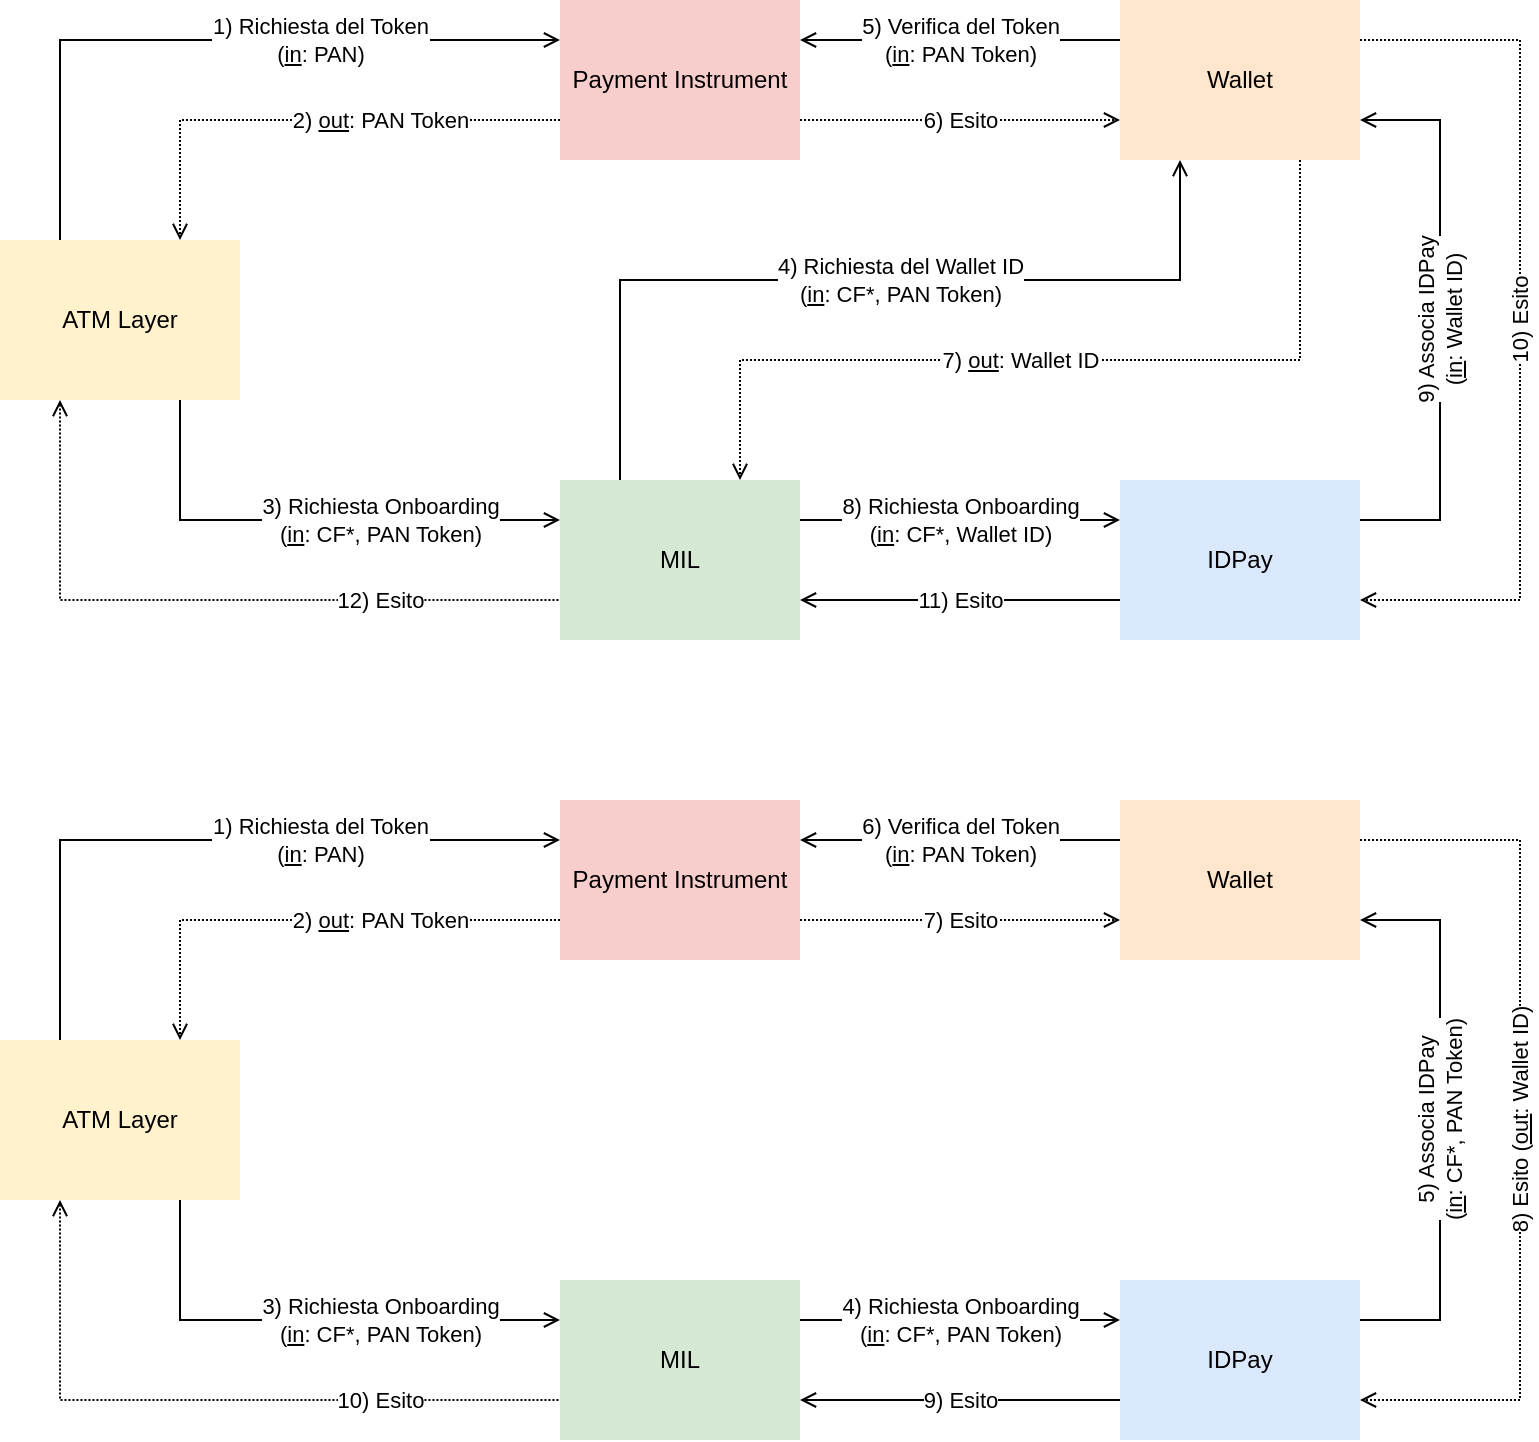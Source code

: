 <mxfile version="22.0.2" type="device">
  <diagram name="Pagina-1" id="RqrObTrxF4ZsdhfSWzky">
    <mxGraphModel dx="1364" dy="768" grid="1" gridSize="10" guides="1" tooltips="1" connect="1" arrows="1" fold="1" page="1" pageScale="1" pageWidth="827" pageHeight="1169" math="0" shadow="0">
      <root>
        <mxCell id="0" />
        <mxCell id="1" parent="0" />
        <mxCell id="dJeq5VWZDyjKzvkrtB2s-1" value="ATM Layer" style="rounded=0;whiteSpace=wrap;html=1;fillColor=#fff2cc;strokeColor=none;" vertex="1" parent="1">
          <mxGeometry x="40" y="160" width="120" height="80" as="geometry" />
        </mxCell>
        <mxCell id="dJeq5VWZDyjKzvkrtB2s-2" value="MIL" style="rounded=0;whiteSpace=wrap;html=1;fillColor=#d5e8d4;strokeColor=none;" vertex="1" parent="1">
          <mxGeometry x="320" y="280" width="120" height="80" as="geometry" />
        </mxCell>
        <mxCell id="dJeq5VWZDyjKzvkrtB2s-3" value="Payment Instrument" style="rounded=0;whiteSpace=wrap;html=1;fillColor=#f8cecc;strokeColor=none;" vertex="1" parent="1">
          <mxGeometry x="320" y="40" width="120" height="80" as="geometry" />
        </mxCell>
        <mxCell id="dJeq5VWZDyjKzvkrtB2s-4" value="Wallet" style="rounded=0;whiteSpace=wrap;html=1;fillColor=#ffe6cc;strokeColor=none;" vertex="1" parent="1">
          <mxGeometry x="600" y="40" width="120" height="80" as="geometry" />
        </mxCell>
        <mxCell id="dJeq5VWZDyjKzvkrtB2s-5" value="IDPay" style="rounded=0;whiteSpace=wrap;html=1;fillColor=#dae8fc;strokeColor=none;" vertex="1" parent="1">
          <mxGeometry x="600" y="280" width="120" height="80" as="geometry" />
        </mxCell>
        <mxCell id="dJeq5VWZDyjKzvkrtB2s-6" value="1) Richiesta del Token&lt;br&gt;(&lt;u&gt;in&lt;/u&gt;: PAN)" style="endArrow=open;html=1;rounded=0;exitX=0.25;exitY=0;exitDx=0;exitDy=0;entryX=0;entryY=0.25;entryDx=0;entryDy=0;edgeStyle=orthogonalEdgeStyle;endFill=0;" edge="1" parent="1" source="dJeq5VWZDyjKzvkrtB2s-1" target="dJeq5VWZDyjKzvkrtB2s-3">
          <mxGeometry x="0.314" width="50" height="50" relative="1" as="geometry">
            <mxPoint x="390" y="420" as="sourcePoint" />
            <mxPoint x="440" y="370" as="targetPoint" />
            <mxPoint as="offset" />
          </mxGeometry>
        </mxCell>
        <mxCell id="dJeq5VWZDyjKzvkrtB2s-7" value="2) &lt;u&gt;out&lt;/u&gt;: PAN Token" style="endArrow=open;html=1;rounded=0;exitX=0;exitY=0.75;exitDx=0;exitDy=0;entryX=0.75;entryY=0;entryDx=0;entryDy=0;edgeStyle=orthogonalEdgeStyle;endFill=0;dashed=1;dashPattern=1 1;" edge="1" parent="1" source="dJeq5VWZDyjKzvkrtB2s-3" target="dJeq5VWZDyjKzvkrtB2s-1">
          <mxGeometry x="-0.28" width="50" height="50" relative="1" as="geometry">
            <mxPoint x="80" y="170" as="sourcePoint" />
            <mxPoint x="330" y="110" as="targetPoint" />
            <mxPoint as="offset" />
          </mxGeometry>
        </mxCell>
        <mxCell id="dJeq5VWZDyjKzvkrtB2s-8" value="12) Esito" style="endArrow=none;html=1;rounded=0;exitX=0.25;exitY=1;exitDx=0;exitDy=0;entryX=0;entryY=0.75;entryDx=0;entryDy=0;edgeStyle=orthogonalEdgeStyle;startArrow=open;startFill=0;endFill=0;dashed=1;dashPattern=1 1;" edge="1" parent="1" source="dJeq5VWZDyjKzvkrtB2s-1" target="dJeq5VWZDyjKzvkrtB2s-2">
          <mxGeometry x="0.486" width="50" height="50" relative="1" as="geometry">
            <mxPoint x="80" y="170" as="sourcePoint" />
            <mxPoint x="330" y="110" as="targetPoint" />
            <mxPoint as="offset" />
          </mxGeometry>
        </mxCell>
        <mxCell id="dJeq5VWZDyjKzvkrtB2s-9" value="3) Richiesta Onboarding&lt;br&gt;(&lt;u&gt;in&lt;/u&gt;: CF*, PAN Token)" style="endArrow=none;html=1;rounded=0;exitX=0;exitY=0.25;exitDx=0;exitDy=0;entryX=0.75;entryY=1;entryDx=0;entryDy=0;edgeStyle=orthogonalEdgeStyle;startArrow=open;startFill=0;endFill=0;" edge="1" parent="1" source="dJeq5VWZDyjKzvkrtB2s-2" target="dJeq5VWZDyjKzvkrtB2s-1">
          <mxGeometry x="-0.28" width="50" height="50" relative="1" as="geometry">
            <mxPoint x="90" y="180" as="sourcePoint" />
            <mxPoint x="340" y="120" as="targetPoint" />
            <mxPoint as="offset" />
          </mxGeometry>
        </mxCell>
        <mxCell id="dJeq5VWZDyjKzvkrtB2s-10" value="4) Richiesta del Wallet ID&lt;br&gt;(&lt;u&gt;in&lt;/u&gt;: CF*, PAN Token)" style="endArrow=open;html=1;rounded=0;exitX=0.25;exitY=0;exitDx=0;exitDy=0;entryX=0.25;entryY=1;entryDx=0;entryDy=0;edgeStyle=orthogonalEdgeStyle;endFill=0;" edge="1" parent="1" source="dJeq5VWZDyjKzvkrtB2s-2" target="dJeq5VWZDyjKzvkrtB2s-4">
          <mxGeometry x="0.091" width="50" height="50" relative="1" as="geometry">
            <mxPoint x="80" y="250" as="sourcePoint" />
            <mxPoint x="330" y="310" as="targetPoint" />
            <Array as="points">
              <mxPoint x="350" y="180" />
              <mxPoint x="630" y="180" />
            </Array>
            <mxPoint as="offset" />
          </mxGeometry>
        </mxCell>
        <mxCell id="dJeq5VWZDyjKzvkrtB2s-11" value="7) &lt;u&gt;out&lt;/u&gt;: Wallet ID" style="endArrow=open;html=1;rounded=0;exitX=0.75;exitY=1;exitDx=0;exitDy=0;entryX=0.75;entryY=0;entryDx=0;entryDy=0;edgeStyle=orthogonalEdgeStyle;endFill=0;dashed=1;dashPattern=1 1;" edge="1" parent="1" source="dJeq5VWZDyjKzvkrtB2s-4" target="dJeq5VWZDyjKzvkrtB2s-2">
          <mxGeometry x="0.091" width="50" height="50" relative="1" as="geometry">
            <mxPoint x="360" y="250" as="sourcePoint" />
            <mxPoint x="640" y="170" as="targetPoint" />
            <Array as="points">
              <mxPoint x="690" y="220" />
              <mxPoint x="410" y="220" />
            </Array>
            <mxPoint as="offset" />
          </mxGeometry>
        </mxCell>
        <mxCell id="dJeq5VWZDyjKzvkrtB2s-12" value="8) Richiesta Onboarding&lt;br&gt;(&lt;u&gt;in&lt;/u&gt;: CF*, Wallet ID)" style="endArrow=open;html=1;rounded=0;exitX=1;exitY=0.25;exitDx=0;exitDy=0;entryX=0;entryY=0.25;entryDx=0;entryDy=0;endFill=0;" edge="1" parent="1" source="dJeq5VWZDyjKzvkrtB2s-2" target="dJeq5VWZDyjKzvkrtB2s-5">
          <mxGeometry width="50" height="50" relative="1" as="geometry">
            <mxPoint x="360" y="290" as="sourcePoint" />
            <mxPoint x="640" y="130" as="targetPoint" />
          </mxGeometry>
        </mxCell>
        <mxCell id="dJeq5VWZDyjKzvkrtB2s-13" value="11) Esito" style="endArrow=open;html=1;rounded=0;exitX=0;exitY=0.75;exitDx=0;exitDy=0;entryX=1;entryY=0.75;entryDx=0;entryDy=0;endFill=0;" edge="1" parent="1" source="dJeq5VWZDyjKzvkrtB2s-5" target="dJeq5VWZDyjKzvkrtB2s-2">
          <mxGeometry width="50" height="50" relative="1" as="geometry">
            <mxPoint x="450" y="310" as="sourcePoint" />
            <mxPoint x="610" y="310" as="targetPoint" />
          </mxGeometry>
        </mxCell>
        <mxCell id="dJeq5VWZDyjKzvkrtB2s-14" value="9) Associa IDPay&lt;br&gt;(&lt;u&gt;in&lt;/u&gt;: Wallet ID)" style="endArrow=open;html=1;rounded=0;exitX=1;exitY=0.25;exitDx=0;exitDy=0;entryX=1;entryY=0.75;entryDx=0;entryDy=0;edgeStyle=elbowEdgeStyle;horizontal=0;endFill=0;elbow=vertical;" edge="1" parent="1" source="dJeq5VWZDyjKzvkrtB2s-5" target="dJeq5VWZDyjKzvkrtB2s-4">
          <mxGeometry width="50" height="50" relative="1" as="geometry">
            <mxPoint x="420" y="300" as="sourcePoint" />
            <mxPoint x="470" y="250" as="targetPoint" />
            <Array as="points">
              <mxPoint x="760" y="200" />
            </Array>
            <mxPoint as="offset" />
          </mxGeometry>
        </mxCell>
        <mxCell id="dJeq5VWZDyjKzvkrtB2s-15" value="10) Esito" style="endArrow=open;html=1;rounded=0;exitX=1;exitY=0.25;exitDx=0;exitDy=0;entryX=1;entryY=0.75;entryDx=0;entryDy=0;edgeStyle=elbowEdgeStyle;horizontal=0;endFill=0;dashed=1;dashPattern=1 1;" edge="1" parent="1" source="dJeq5VWZDyjKzvkrtB2s-4" target="dJeq5VWZDyjKzvkrtB2s-5">
          <mxGeometry width="50" height="50" relative="1" as="geometry">
            <mxPoint x="420" y="300" as="sourcePoint" />
            <mxPoint x="470" y="250" as="targetPoint" />
            <Array as="points">
              <mxPoint x="800" y="190" />
            </Array>
            <mxPoint as="offset" />
          </mxGeometry>
        </mxCell>
        <mxCell id="dJeq5VWZDyjKzvkrtB2s-16" value="5) Verifica del Token&lt;br&gt;(&lt;u&gt;in&lt;/u&gt;: PAN Token)" style="endArrow=open;html=1;rounded=0;endFill=0;entryX=1;entryY=0.25;entryDx=0;entryDy=0;exitX=0;exitY=0.25;exitDx=0;exitDy=0;" edge="1" parent="1" source="dJeq5VWZDyjKzvkrtB2s-4" target="dJeq5VWZDyjKzvkrtB2s-3">
          <mxGeometry width="50" height="50" relative="1" as="geometry">
            <mxPoint x="620" y="20" as="sourcePoint" />
            <mxPoint x="460" y="10" as="targetPoint" />
            <mxPoint as="offset" />
          </mxGeometry>
        </mxCell>
        <mxCell id="dJeq5VWZDyjKzvkrtB2s-17" value="6) Esito" style="endArrow=open;html=1;rounded=0;exitX=1;exitY=0.75;exitDx=0;exitDy=0;entryX=0;entryY=0.75;entryDx=0;entryDy=0;endFill=0;dashed=1;dashPattern=1 1;" edge="1" parent="1" source="dJeq5VWZDyjKzvkrtB2s-3" target="dJeq5VWZDyjKzvkrtB2s-4">
          <mxGeometry width="50" height="50" relative="1" as="geometry">
            <mxPoint x="420" y="380" as="sourcePoint" />
            <mxPoint x="470" y="330" as="targetPoint" />
          </mxGeometry>
        </mxCell>
        <mxCell id="dJeq5VWZDyjKzvkrtB2s-18" value="ATM Layer" style="rounded=0;whiteSpace=wrap;html=1;fillColor=#fff2cc;strokeColor=none;" vertex="1" parent="1">
          <mxGeometry x="40" y="560" width="120" height="80" as="geometry" />
        </mxCell>
        <mxCell id="dJeq5VWZDyjKzvkrtB2s-19" value="MIL" style="rounded=0;whiteSpace=wrap;html=1;fillColor=#d5e8d4;strokeColor=none;" vertex="1" parent="1">
          <mxGeometry x="320" y="680" width="120" height="80" as="geometry" />
        </mxCell>
        <mxCell id="dJeq5VWZDyjKzvkrtB2s-20" value="Payment Instrument" style="rounded=0;whiteSpace=wrap;html=1;fillColor=#f8cecc;strokeColor=none;" vertex="1" parent="1">
          <mxGeometry x="320" y="440" width="120" height="80" as="geometry" />
        </mxCell>
        <mxCell id="dJeq5VWZDyjKzvkrtB2s-21" value="Wallet" style="rounded=0;whiteSpace=wrap;html=1;fillColor=#ffe6cc;strokeColor=none;" vertex="1" parent="1">
          <mxGeometry x="600" y="440" width="120" height="80" as="geometry" />
        </mxCell>
        <mxCell id="dJeq5VWZDyjKzvkrtB2s-22" value="IDPay" style="rounded=0;whiteSpace=wrap;html=1;fillColor=#dae8fc;strokeColor=none;" vertex="1" parent="1">
          <mxGeometry x="600" y="680" width="120" height="80" as="geometry" />
        </mxCell>
        <mxCell id="dJeq5VWZDyjKzvkrtB2s-23" value="1) Richiesta del Token&lt;br&gt;(&lt;u&gt;in&lt;/u&gt;: PAN)" style="endArrow=open;html=1;rounded=0;exitX=0.25;exitY=0;exitDx=0;exitDy=0;entryX=0;entryY=0.25;entryDx=0;entryDy=0;edgeStyle=orthogonalEdgeStyle;endFill=0;" edge="1" parent="1" source="dJeq5VWZDyjKzvkrtB2s-18" target="dJeq5VWZDyjKzvkrtB2s-20">
          <mxGeometry x="0.314" width="50" height="50" relative="1" as="geometry">
            <mxPoint x="390" y="820" as="sourcePoint" />
            <mxPoint x="440" y="770" as="targetPoint" />
            <mxPoint as="offset" />
          </mxGeometry>
        </mxCell>
        <mxCell id="dJeq5VWZDyjKzvkrtB2s-24" value="2) &lt;u&gt;out&lt;/u&gt;: PAN Token" style="endArrow=open;html=1;rounded=0;exitX=0;exitY=0.75;exitDx=0;exitDy=0;entryX=0.75;entryY=0;entryDx=0;entryDy=0;edgeStyle=orthogonalEdgeStyle;endFill=0;dashed=1;dashPattern=1 1;" edge="1" parent="1" source="dJeq5VWZDyjKzvkrtB2s-20" target="dJeq5VWZDyjKzvkrtB2s-18">
          <mxGeometry x="-0.28" width="50" height="50" relative="1" as="geometry">
            <mxPoint x="80" y="570" as="sourcePoint" />
            <mxPoint x="330" y="510" as="targetPoint" />
            <mxPoint as="offset" />
          </mxGeometry>
        </mxCell>
        <mxCell id="dJeq5VWZDyjKzvkrtB2s-25" value="10) Esito" style="endArrow=none;html=1;rounded=0;exitX=0.25;exitY=1;exitDx=0;exitDy=0;entryX=0;entryY=0.75;entryDx=0;entryDy=0;edgeStyle=orthogonalEdgeStyle;startArrow=open;startFill=0;endFill=0;dashed=1;dashPattern=1 1;" edge="1" parent="1" source="dJeq5VWZDyjKzvkrtB2s-18" target="dJeq5VWZDyjKzvkrtB2s-19">
          <mxGeometry x="0.486" width="50" height="50" relative="1" as="geometry">
            <mxPoint x="80" y="570" as="sourcePoint" />
            <mxPoint x="330" y="510" as="targetPoint" />
            <mxPoint as="offset" />
          </mxGeometry>
        </mxCell>
        <mxCell id="dJeq5VWZDyjKzvkrtB2s-26" value="3) Richiesta Onboarding&lt;br&gt;(&lt;u&gt;in&lt;/u&gt;: CF*, PAN Token)" style="endArrow=none;html=1;rounded=0;exitX=0;exitY=0.25;exitDx=0;exitDy=0;entryX=0.75;entryY=1;entryDx=0;entryDy=0;edgeStyle=orthogonalEdgeStyle;startArrow=open;startFill=0;endFill=0;" edge="1" parent="1" source="dJeq5VWZDyjKzvkrtB2s-19" target="dJeq5VWZDyjKzvkrtB2s-18">
          <mxGeometry x="-0.28" width="50" height="50" relative="1" as="geometry">
            <mxPoint x="90" y="580" as="sourcePoint" />
            <mxPoint x="340" y="520" as="targetPoint" />
            <mxPoint as="offset" />
          </mxGeometry>
        </mxCell>
        <mxCell id="dJeq5VWZDyjKzvkrtB2s-27" value="4) Richiesta Onboarding&lt;br&gt;(&lt;u&gt;in&lt;/u&gt;: CF*, PAN Token)" style="endArrow=open;html=1;rounded=0;exitX=1;exitY=0.25;exitDx=0;exitDy=0;entryX=0;entryY=0.25;entryDx=0;entryDy=0;endFill=0;" edge="1" parent="1" source="dJeq5VWZDyjKzvkrtB2s-19" target="dJeq5VWZDyjKzvkrtB2s-22">
          <mxGeometry width="50" height="50" relative="1" as="geometry">
            <mxPoint x="360" y="690" as="sourcePoint" />
            <mxPoint x="640" y="530" as="targetPoint" />
            <mxPoint as="offset" />
          </mxGeometry>
        </mxCell>
        <mxCell id="dJeq5VWZDyjKzvkrtB2s-28" value="9) Esito" style="endArrow=open;html=1;rounded=0;exitX=0;exitY=0.75;exitDx=0;exitDy=0;entryX=1;entryY=0.75;entryDx=0;entryDy=0;endFill=0;" edge="1" parent="1" source="dJeq5VWZDyjKzvkrtB2s-22" target="dJeq5VWZDyjKzvkrtB2s-19">
          <mxGeometry width="50" height="50" relative="1" as="geometry">
            <mxPoint x="450" y="710" as="sourcePoint" />
            <mxPoint x="610" y="710" as="targetPoint" />
            <mxPoint as="offset" />
          </mxGeometry>
        </mxCell>
        <mxCell id="dJeq5VWZDyjKzvkrtB2s-29" value="5) Associa IDPay&lt;br&gt;(&lt;u&gt;in&lt;/u&gt;: CF*, PAN Token)" style="endArrow=open;html=1;rounded=0;exitX=1;exitY=0.25;exitDx=0;exitDy=0;entryX=1;entryY=0.75;entryDx=0;entryDy=0;edgeStyle=elbowEdgeStyle;horizontal=0;endFill=0;elbow=vertical;" edge="1" parent="1" source="dJeq5VWZDyjKzvkrtB2s-22" target="dJeq5VWZDyjKzvkrtB2s-21">
          <mxGeometry width="50" height="50" relative="1" as="geometry">
            <mxPoint x="420" y="700" as="sourcePoint" />
            <mxPoint x="470" y="650" as="targetPoint" />
            <Array as="points">
              <mxPoint x="760" y="600" />
            </Array>
            <mxPoint as="offset" />
          </mxGeometry>
        </mxCell>
        <mxCell id="dJeq5VWZDyjKzvkrtB2s-30" value="8) Esito (&lt;u&gt;out&lt;/u&gt;: Wallet ID)" style="endArrow=open;html=1;rounded=0;exitX=1;exitY=0.25;exitDx=0;exitDy=0;entryX=1;entryY=0.75;entryDx=0;entryDy=0;edgeStyle=elbowEdgeStyle;horizontal=0;endFill=0;dashed=1;dashPattern=1 1;elbow=vertical;" edge="1" parent="1" source="dJeq5VWZDyjKzvkrtB2s-21" target="dJeq5VWZDyjKzvkrtB2s-22">
          <mxGeometry width="50" height="50" relative="1" as="geometry">
            <mxPoint x="420" y="700" as="sourcePoint" />
            <mxPoint x="470" y="650" as="targetPoint" />
            <Array as="points">
              <mxPoint x="800" y="590" />
            </Array>
            <mxPoint as="offset" />
          </mxGeometry>
        </mxCell>
        <mxCell id="dJeq5VWZDyjKzvkrtB2s-31" value="6) Verifica del Token&lt;br&gt;(&lt;u&gt;in&lt;/u&gt;: PAN Token)" style="endArrow=open;html=1;rounded=0;endFill=0;entryX=1;entryY=0.25;entryDx=0;entryDy=0;exitX=0;exitY=0.25;exitDx=0;exitDy=0;" edge="1" parent="1" source="dJeq5VWZDyjKzvkrtB2s-21" target="dJeq5VWZDyjKzvkrtB2s-20">
          <mxGeometry width="50" height="50" relative="1" as="geometry">
            <mxPoint x="620" y="420" as="sourcePoint" />
            <mxPoint x="460" y="410" as="targetPoint" />
            <mxPoint as="offset" />
          </mxGeometry>
        </mxCell>
        <mxCell id="dJeq5VWZDyjKzvkrtB2s-32" value="7) Esito" style="endArrow=open;html=1;rounded=0;exitX=1;exitY=0.75;exitDx=0;exitDy=0;entryX=0;entryY=0.75;entryDx=0;entryDy=0;endFill=0;dashed=1;dashPattern=1 1;" edge="1" parent="1" source="dJeq5VWZDyjKzvkrtB2s-20" target="dJeq5VWZDyjKzvkrtB2s-21">
          <mxGeometry width="50" height="50" relative="1" as="geometry">
            <mxPoint x="420" y="780" as="sourcePoint" />
            <mxPoint x="470" y="730" as="targetPoint" />
            <mxPoint as="offset" />
          </mxGeometry>
        </mxCell>
      </root>
    </mxGraphModel>
  </diagram>
</mxfile>
